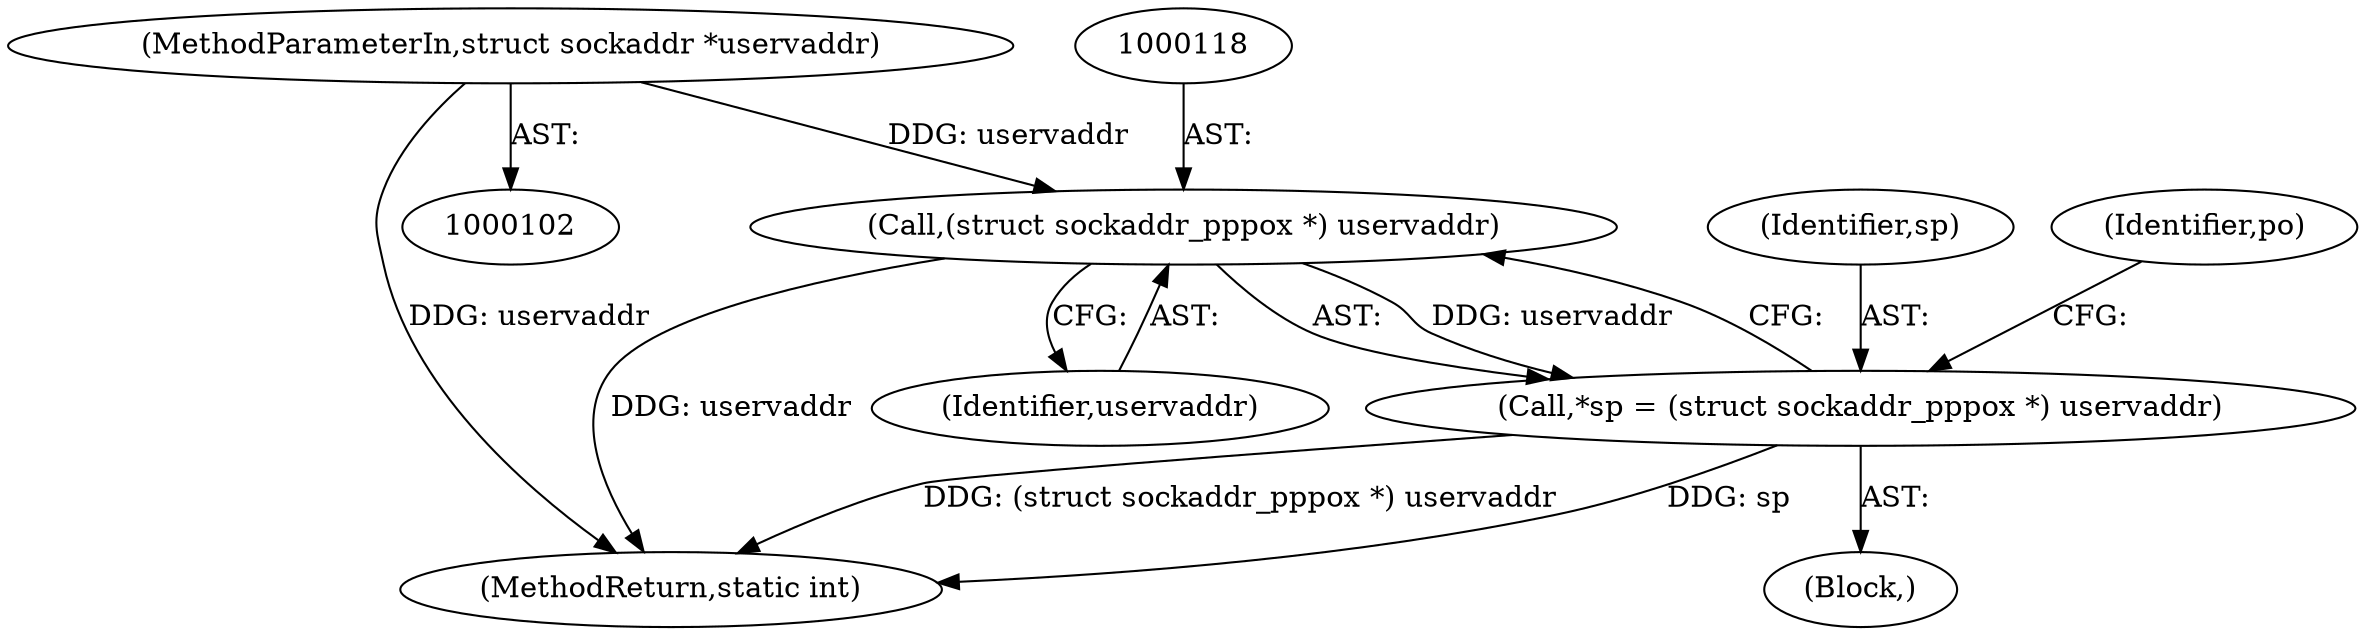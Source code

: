 digraph "0_linux_09ccfd238e5a0e670d8178cf50180ea81ae09ae1_0@pointer" {
"1000104" [label="(MethodParameterIn,struct sockaddr *uservaddr)"];
"1000117" [label="(Call,(struct sockaddr_pppox *) uservaddr)"];
"1000115" [label="(Call,*sp = (struct sockaddr_pppox *) uservaddr)"];
"1000116" [label="(Identifier,sp)"];
"1000117" [label="(Call,(struct sockaddr_pppox *) uservaddr)"];
"1000115" [label="(Call,*sp = (struct sockaddr_pppox *) uservaddr)"];
"1000365" [label="(MethodReturn,static int)"];
"1000122" [label="(Identifier,po)"];
"1000119" [label="(Identifier,uservaddr)"];
"1000107" [label="(Block,)"];
"1000104" [label="(MethodParameterIn,struct sockaddr *uservaddr)"];
"1000104" -> "1000102"  [label="AST: "];
"1000104" -> "1000365"  [label="DDG: uservaddr"];
"1000104" -> "1000117"  [label="DDG: uservaddr"];
"1000117" -> "1000115"  [label="AST: "];
"1000117" -> "1000119"  [label="CFG: "];
"1000118" -> "1000117"  [label="AST: "];
"1000119" -> "1000117"  [label="AST: "];
"1000115" -> "1000117"  [label="CFG: "];
"1000117" -> "1000365"  [label="DDG: uservaddr"];
"1000117" -> "1000115"  [label="DDG: uservaddr"];
"1000115" -> "1000107"  [label="AST: "];
"1000116" -> "1000115"  [label="AST: "];
"1000122" -> "1000115"  [label="CFG: "];
"1000115" -> "1000365"  [label="DDG: (struct sockaddr_pppox *) uservaddr"];
"1000115" -> "1000365"  [label="DDG: sp"];
}
